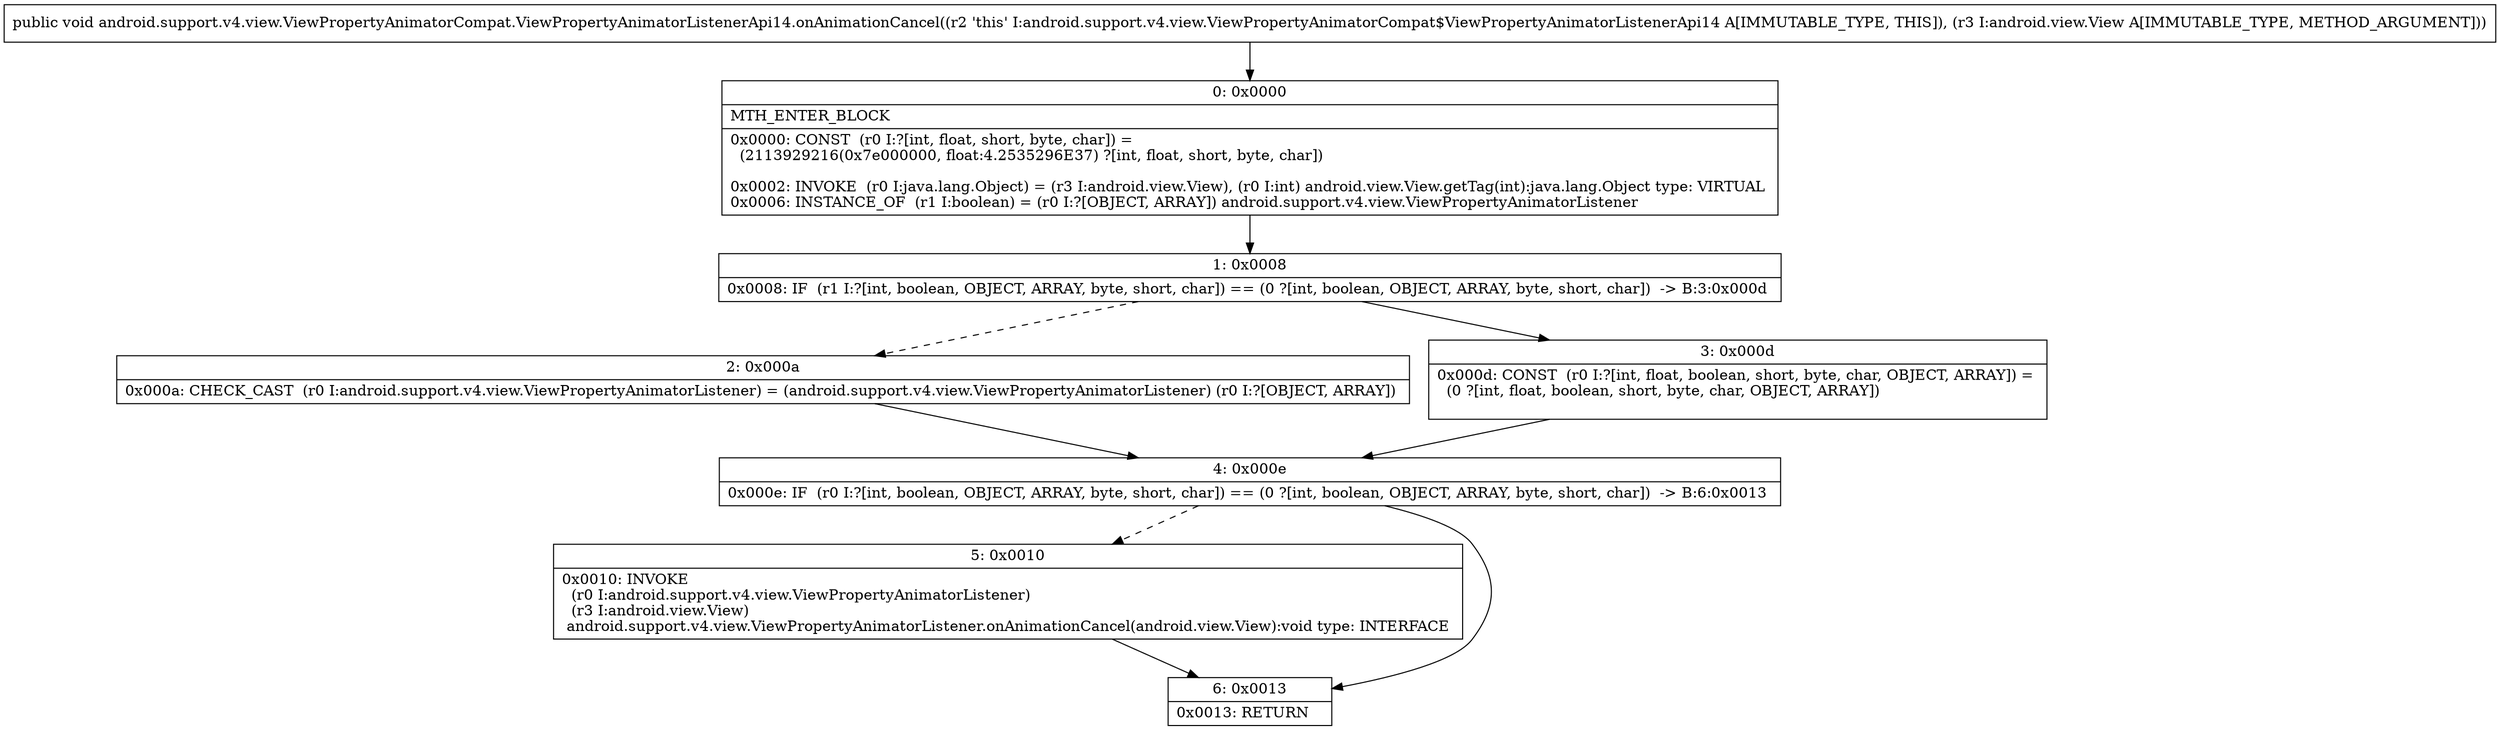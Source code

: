 digraph "CFG forandroid.support.v4.view.ViewPropertyAnimatorCompat.ViewPropertyAnimatorListenerApi14.onAnimationCancel(Landroid\/view\/View;)V" {
Node_0 [shape=record,label="{0\:\ 0x0000|MTH_ENTER_BLOCK\l|0x0000: CONST  (r0 I:?[int, float, short, byte, char]) = \l  (2113929216(0x7e000000, float:4.2535296E37) ?[int, float, short, byte, char])\l \l0x0002: INVOKE  (r0 I:java.lang.Object) = (r3 I:android.view.View), (r0 I:int) android.view.View.getTag(int):java.lang.Object type: VIRTUAL \l0x0006: INSTANCE_OF  (r1 I:boolean) = (r0 I:?[OBJECT, ARRAY]) android.support.v4.view.ViewPropertyAnimatorListener \l}"];
Node_1 [shape=record,label="{1\:\ 0x0008|0x0008: IF  (r1 I:?[int, boolean, OBJECT, ARRAY, byte, short, char]) == (0 ?[int, boolean, OBJECT, ARRAY, byte, short, char])  \-\> B:3:0x000d \l}"];
Node_2 [shape=record,label="{2\:\ 0x000a|0x000a: CHECK_CAST  (r0 I:android.support.v4.view.ViewPropertyAnimatorListener) = (android.support.v4.view.ViewPropertyAnimatorListener) (r0 I:?[OBJECT, ARRAY]) \l}"];
Node_3 [shape=record,label="{3\:\ 0x000d|0x000d: CONST  (r0 I:?[int, float, boolean, short, byte, char, OBJECT, ARRAY]) = \l  (0 ?[int, float, boolean, short, byte, char, OBJECT, ARRAY])\l \l}"];
Node_4 [shape=record,label="{4\:\ 0x000e|0x000e: IF  (r0 I:?[int, boolean, OBJECT, ARRAY, byte, short, char]) == (0 ?[int, boolean, OBJECT, ARRAY, byte, short, char])  \-\> B:6:0x0013 \l}"];
Node_5 [shape=record,label="{5\:\ 0x0010|0x0010: INVOKE  \l  (r0 I:android.support.v4.view.ViewPropertyAnimatorListener)\l  (r3 I:android.view.View)\l android.support.v4.view.ViewPropertyAnimatorListener.onAnimationCancel(android.view.View):void type: INTERFACE \l}"];
Node_6 [shape=record,label="{6\:\ 0x0013|0x0013: RETURN   \l}"];
MethodNode[shape=record,label="{public void android.support.v4.view.ViewPropertyAnimatorCompat.ViewPropertyAnimatorListenerApi14.onAnimationCancel((r2 'this' I:android.support.v4.view.ViewPropertyAnimatorCompat$ViewPropertyAnimatorListenerApi14 A[IMMUTABLE_TYPE, THIS]), (r3 I:android.view.View A[IMMUTABLE_TYPE, METHOD_ARGUMENT])) }"];
MethodNode -> Node_0;
Node_0 -> Node_1;
Node_1 -> Node_2[style=dashed];
Node_1 -> Node_3;
Node_2 -> Node_4;
Node_3 -> Node_4;
Node_4 -> Node_5[style=dashed];
Node_4 -> Node_6;
Node_5 -> Node_6;
}

